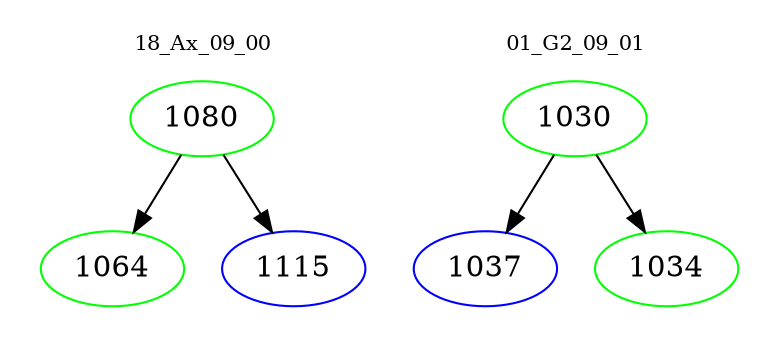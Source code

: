 digraph{
subgraph cluster_0 {
color = white
label = "18_Ax_09_00";
fontsize=10;
T0_1080 [label="1080", color="green"]
T0_1080 -> T0_1064 [color="black"]
T0_1064 [label="1064", color="green"]
T0_1080 -> T0_1115 [color="black"]
T0_1115 [label="1115", color="blue"]
}
subgraph cluster_1 {
color = white
label = "01_G2_09_01";
fontsize=10;
T1_1030 [label="1030", color="green"]
T1_1030 -> T1_1037 [color="black"]
T1_1037 [label="1037", color="blue"]
T1_1030 -> T1_1034 [color="black"]
T1_1034 [label="1034", color="green"]
}
}
